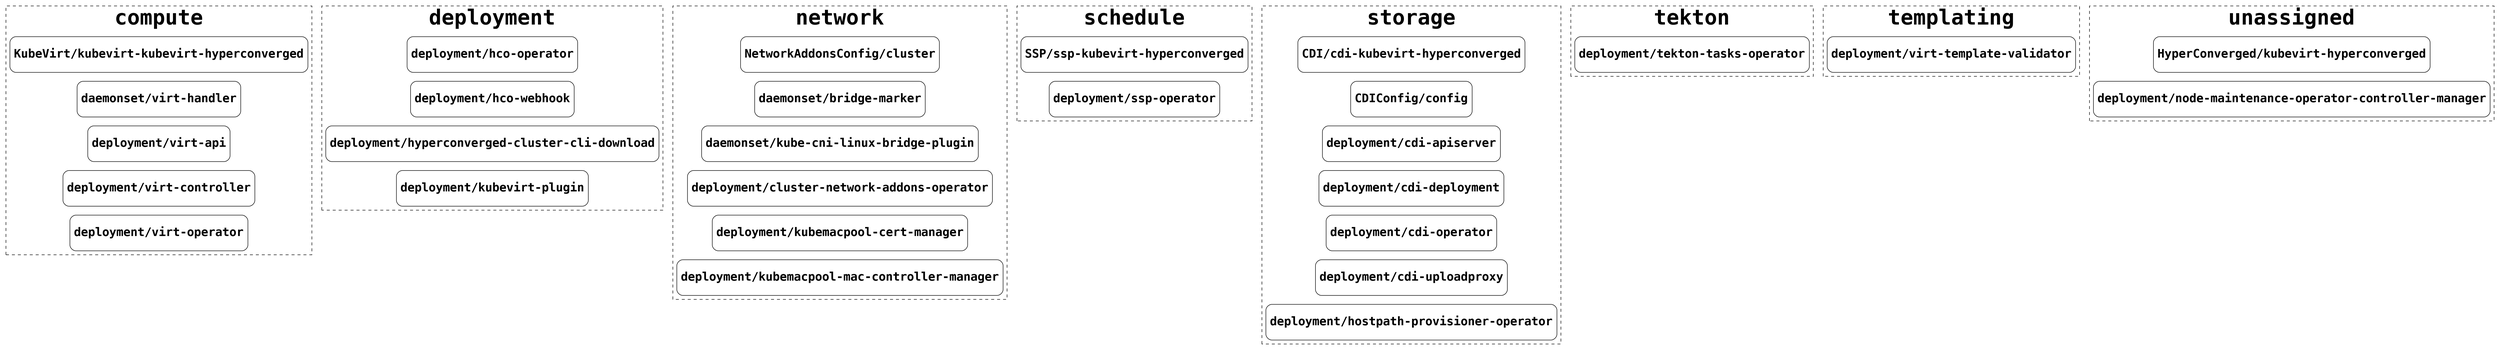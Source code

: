 digraph component {
	graph [rankdir=LR]
	node [fontname="Courier-Bold" fontsize=24 height=1 shape=box style=rounded width=3]
	subgraph cluster_compute {
		fontname="Courier-Bold" fontsize=42 group=compute label=compute rank=same style=dashed
		"KubeVirt/kubevirt-kubevirt-hyperconverged" [label="KubeVirt/kubevirt-kubevirt-hyperconverged"]
		"daemonset/virt-handler" [label="daemonset/virt-handler"]
		"deployment/virt-api" [label="deployment/virt-api"]
		"deployment/virt-controller" [label="deployment/virt-controller"]
		"deployment/virt-operator" [label="deployment/virt-operator"]
	}
	subgraph cluster_deployment {
		fontname="Courier-Bold" fontsize=42 group=deployment label=deployment rank=same style=dashed
		"deployment/hco-operator" [label="deployment/hco-operator"]
		"deployment/hco-webhook" [label="deployment/hco-webhook"]
		"deployment/hyperconverged-cluster-cli-download" [label="deployment/hyperconverged-cluster-cli-download"]
		"deployment/kubevirt-plugin" [label="deployment/kubevirt-plugin"]
	}
	subgraph cluster_network {
		fontname="Courier-Bold" fontsize=42 group=network label=network rank=same style=dashed
		"NetworkAddonsConfig/cluster" [label="NetworkAddonsConfig/cluster"]
		"daemonset/bridge-marker" [label="daemonset/bridge-marker"]
		"daemonset/kube-cni-linux-bridge-plugin" [label="daemonset/kube-cni-linux-bridge-plugin"]
		"deployment/cluster-network-addons-operator" [label="deployment/cluster-network-addons-operator"]
		"deployment/kubemacpool-cert-manager" [label="deployment/kubemacpool-cert-manager"]
		"deployment/kubemacpool-mac-controller-manager" [label="deployment/kubemacpool-mac-controller-manager"]
	}
	subgraph cluster_schedule {
		fontname="Courier-Bold" fontsize=42 group=schedule label=schedule rank=same style=dashed
		"SSP/ssp-kubevirt-hyperconverged" [label="SSP/ssp-kubevirt-hyperconverged"]
		"deployment/ssp-operator" [label="deployment/ssp-operator"]
	}
	subgraph cluster_storage {
		fontname="Courier-Bold" fontsize=42 group=storage label=storage rank=same style=dashed
		"CDI/cdi-kubevirt-hyperconverged" [label="CDI/cdi-kubevirt-hyperconverged"]
		"CDIConfig/config" [label="CDIConfig/config"]
		"deployment/cdi-apiserver" [label="deployment/cdi-apiserver"]
		"deployment/cdi-deployment" [label="deployment/cdi-deployment"]
		"deployment/cdi-operator" [label="deployment/cdi-operator"]
		"deployment/cdi-uploadproxy" [label="deployment/cdi-uploadproxy"]
		"deployment/hostpath-provisioner-operator" [label="deployment/hostpath-provisioner-operator"]
	}
	subgraph cluster_tekton {
		fontname="Courier-Bold" fontsize=42 group=tekton label=tekton rank=same style=dashed
		"deployment/tekton-tasks-operator" [label="deployment/tekton-tasks-operator"]
	}
	subgraph cluster_templating {
		fontname="Courier-Bold" fontsize=42 group=templating label=templating rank=same style=dashed
		"deployment/virt-template-validator" [label="deployment/virt-template-validator"]
	}
	subgraph cluster_unassigned {
		fontname="Courier-Bold" fontsize=42 group=unassigned label=unassigned rank=same style=dashed
		"HyperConverged/kubevirt-hyperconverged" [label="HyperConverged/kubevirt-hyperconverged"]
		"deployment/node-maintenance-operator-controller-manager" [label="deployment/node-maintenance-operator-controller-manager"]
	}
	edge [style=invis]
	"KubeVirt/kubevirt-kubevirt-hyperconverged" -> "deployment/hco-operator"
	"deployment/hco-operator" -> "NetworkAddonsConfig/cluster"
	"NetworkAddonsConfig/cluster" -> "SSP/ssp-kubevirt-hyperconverged"
	"SSP/ssp-kubevirt-hyperconverged" -> "CDI/cdi-kubevirt-hyperconverged"
	"CDI/cdi-kubevirt-hyperconverged" -> "deployment/tekton-tasks-operator"
	"deployment/tekton-tasks-operator" -> "deployment/virt-template-validator"
	"deployment/virt-template-validator" -> "HyperConverged/kubevirt-hyperconverged"
}
